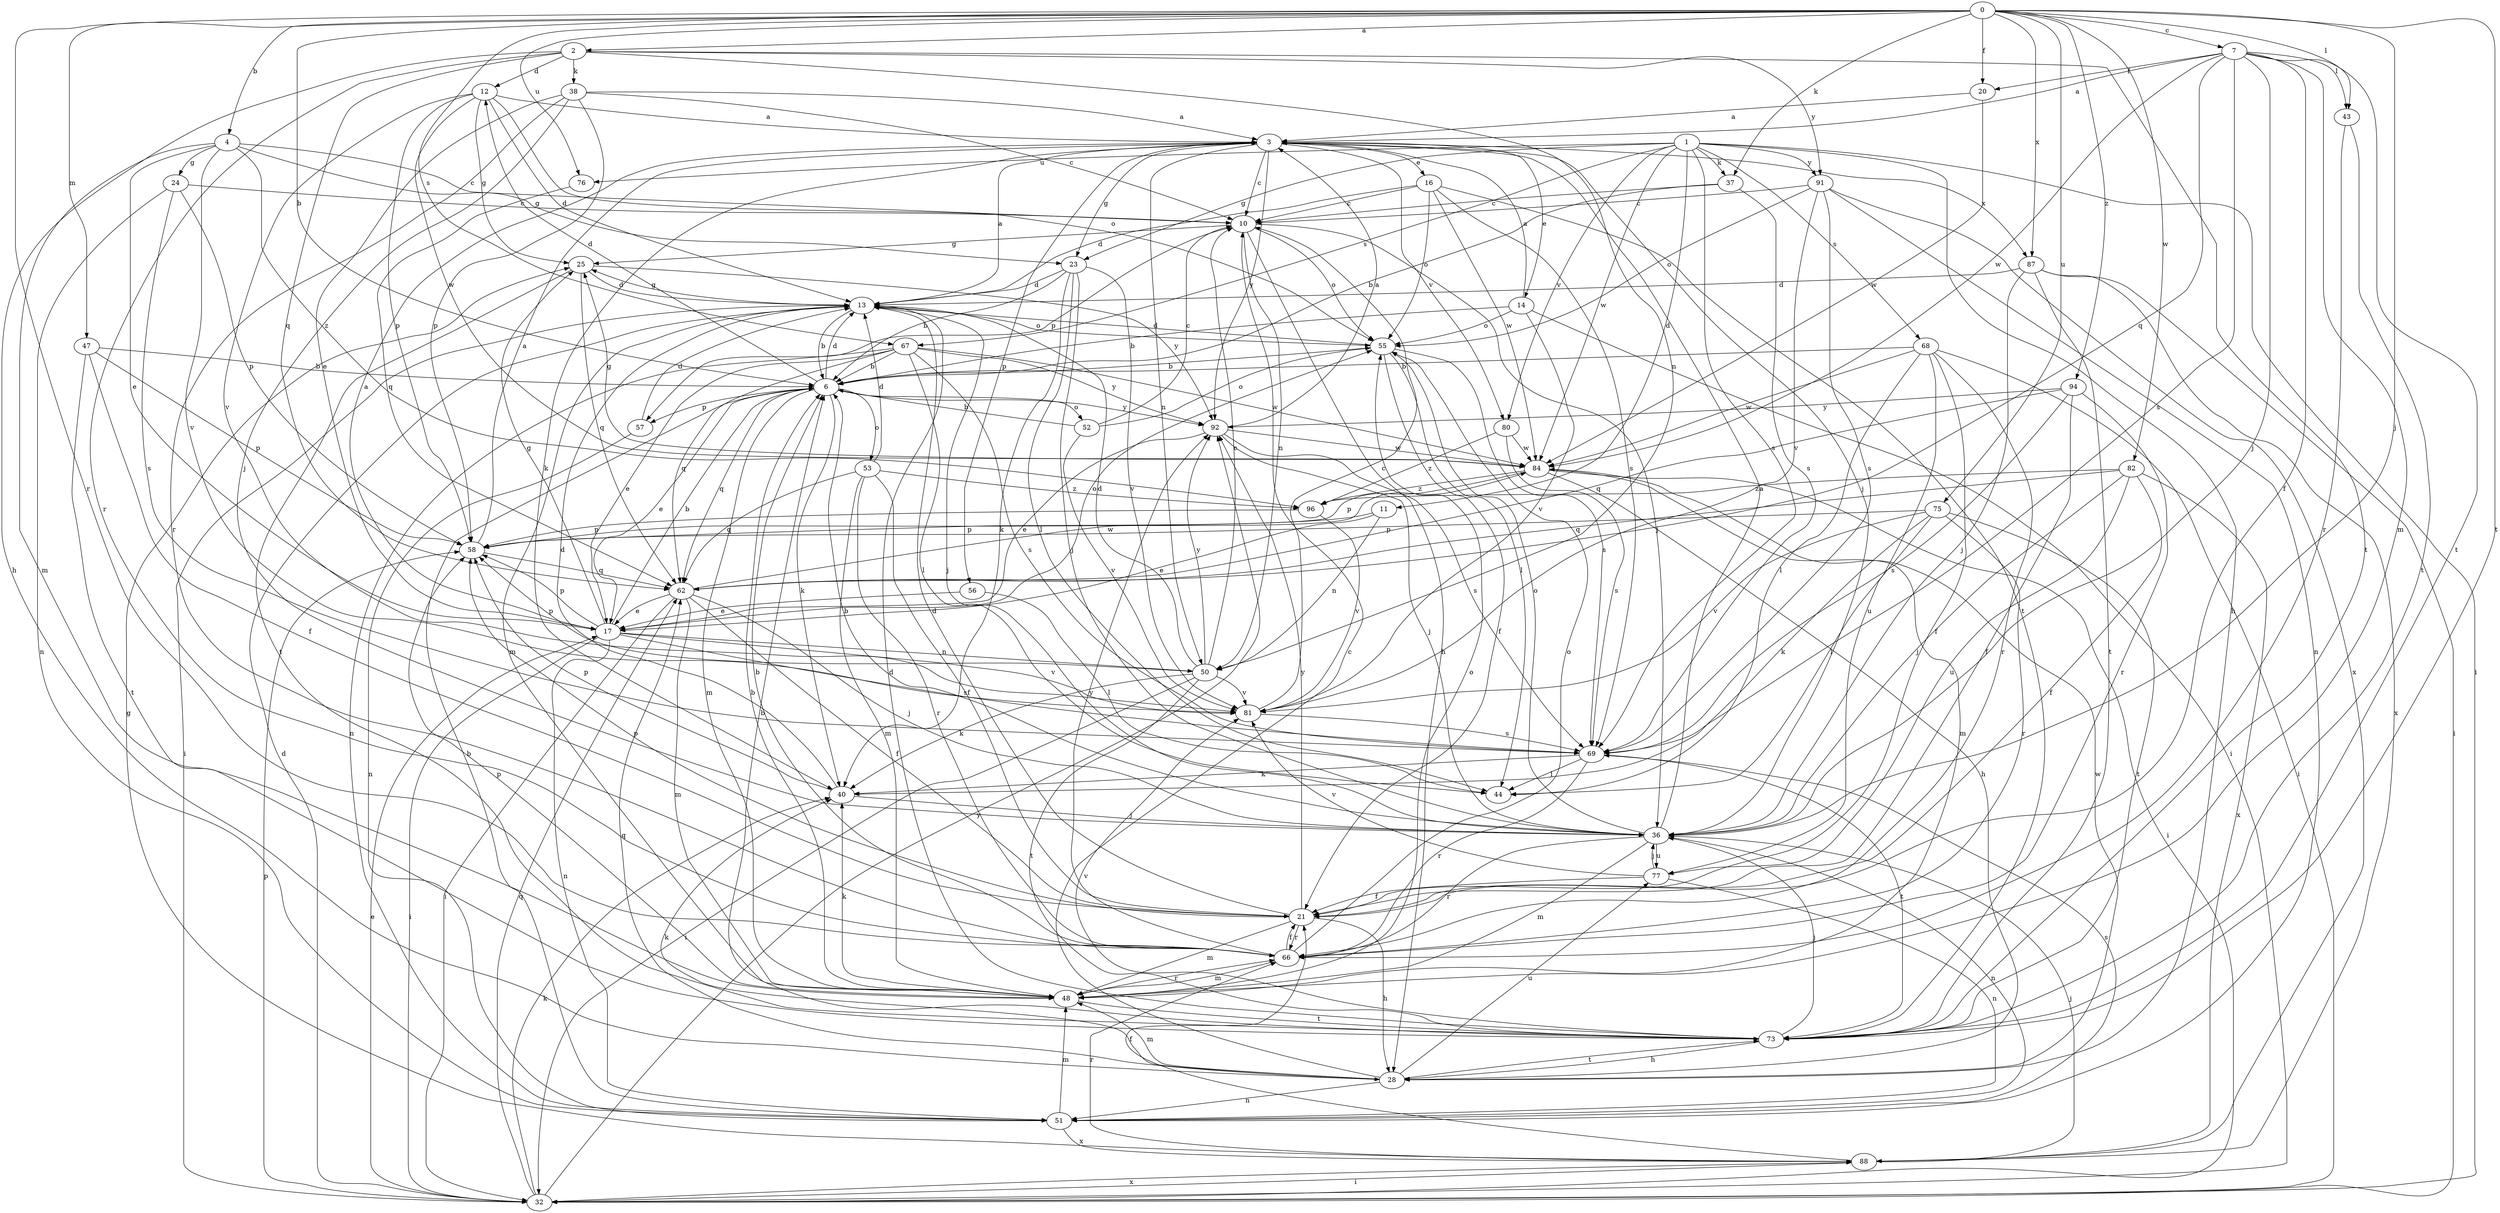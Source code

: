 strict digraph  {
0;
1;
2;
3;
4;
6;
7;
10;
11;
12;
13;
14;
16;
17;
20;
21;
23;
24;
25;
28;
32;
36;
37;
38;
40;
43;
44;
47;
48;
50;
51;
52;
53;
55;
56;
57;
58;
62;
66;
67;
68;
69;
73;
75;
76;
77;
80;
81;
82;
84;
87;
88;
91;
92;
94;
96;
0 -> 2  [label=a];
0 -> 4  [label=b];
0 -> 6  [label=b];
0 -> 7  [label=c];
0 -> 20  [label=f];
0 -> 36  [label=j];
0 -> 37  [label=k];
0 -> 43  [label=l];
0 -> 47  [label=m];
0 -> 66  [label=r];
0 -> 67  [label=s];
0 -> 73  [label=t];
0 -> 75  [label=u];
0 -> 76  [label=u];
0 -> 82  [label=w];
0 -> 87  [label=x];
0 -> 94  [label=z];
1 -> 11  [label=d];
1 -> 23  [label=g];
1 -> 28  [label=h];
1 -> 32  [label=i];
1 -> 37  [label=k];
1 -> 67  [label=s];
1 -> 68  [label=s];
1 -> 69  [label=s];
1 -> 76  [label=u];
1 -> 80  [label=v];
1 -> 84  [label=w];
1 -> 91  [label=y];
2 -> 12  [label=d];
2 -> 28  [label=h];
2 -> 38  [label=k];
2 -> 50  [label=n];
2 -> 62  [label=q];
2 -> 66  [label=r];
2 -> 73  [label=t];
2 -> 91  [label=y];
3 -> 10  [label=c];
3 -> 14  [label=e];
3 -> 16  [label=e];
3 -> 23  [label=g];
3 -> 36  [label=j];
3 -> 40  [label=k];
3 -> 50  [label=n];
3 -> 56  [label=p];
3 -> 80  [label=v];
3 -> 87  [label=x];
3 -> 92  [label=y];
4 -> 10  [label=c];
4 -> 17  [label=e];
4 -> 23  [label=g];
4 -> 24  [label=g];
4 -> 48  [label=m];
4 -> 81  [label=v];
4 -> 96  [label=z];
6 -> 12  [label=d];
6 -> 13  [label=d];
6 -> 17  [label=e];
6 -> 40  [label=k];
6 -> 48  [label=m];
6 -> 52  [label=o];
6 -> 53  [label=o];
6 -> 57  [label=p];
6 -> 62  [label=q];
6 -> 92  [label=y];
7 -> 3  [label=a];
7 -> 20  [label=f];
7 -> 21  [label=f];
7 -> 36  [label=j];
7 -> 43  [label=l];
7 -> 48  [label=m];
7 -> 62  [label=q];
7 -> 69  [label=s];
7 -> 73  [label=t];
7 -> 84  [label=w];
10 -> 25  [label=g];
10 -> 28  [label=h];
10 -> 36  [label=j];
10 -> 50  [label=n];
10 -> 55  [label=o];
10 -> 57  [label=p];
11 -> 17  [label=e];
11 -> 50  [label=n];
11 -> 58  [label=p];
12 -> 3  [label=a];
12 -> 13  [label=d];
12 -> 25  [label=g];
12 -> 55  [label=o];
12 -> 58  [label=p];
12 -> 81  [label=v];
12 -> 84  [label=w];
13 -> 3  [label=a];
13 -> 6  [label=b];
13 -> 25  [label=g];
13 -> 32  [label=i];
13 -> 36  [label=j];
13 -> 48  [label=m];
13 -> 55  [label=o];
14 -> 3  [label=a];
14 -> 6  [label=b];
14 -> 32  [label=i];
14 -> 55  [label=o];
14 -> 81  [label=v];
16 -> 10  [label=c];
16 -> 13  [label=d];
16 -> 55  [label=o];
16 -> 69  [label=s];
16 -> 73  [label=t];
16 -> 84  [label=w];
17 -> 3  [label=a];
17 -> 6  [label=b];
17 -> 25  [label=g];
17 -> 32  [label=i];
17 -> 50  [label=n];
17 -> 51  [label=n];
17 -> 55  [label=o];
17 -> 58  [label=p];
17 -> 69  [label=s];
17 -> 81  [label=v];
20 -> 3  [label=a];
20 -> 84  [label=w];
21 -> 13  [label=d];
21 -> 28  [label=h];
21 -> 48  [label=m];
21 -> 58  [label=p];
21 -> 66  [label=r];
21 -> 92  [label=y];
23 -> 6  [label=b];
23 -> 13  [label=d];
23 -> 36  [label=j];
23 -> 40  [label=k];
23 -> 44  [label=l];
23 -> 81  [label=v];
24 -> 10  [label=c];
24 -> 51  [label=n];
24 -> 58  [label=p];
24 -> 69  [label=s];
25 -> 13  [label=d];
25 -> 62  [label=q];
25 -> 73  [label=t];
25 -> 92  [label=y];
28 -> 10  [label=c];
28 -> 40  [label=k];
28 -> 48  [label=m];
28 -> 51  [label=n];
28 -> 62  [label=q];
28 -> 73  [label=t];
28 -> 77  [label=u];
28 -> 84  [label=w];
32 -> 13  [label=d];
32 -> 17  [label=e];
32 -> 40  [label=k];
32 -> 58  [label=p];
32 -> 62  [label=q];
32 -> 88  [label=x];
32 -> 92  [label=y];
36 -> 3  [label=a];
36 -> 6  [label=b];
36 -> 48  [label=m];
36 -> 51  [label=n];
36 -> 55  [label=o];
36 -> 66  [label=r];
36 -> 77  [label=u];
37 -> 6  [label=b];
37 -> 10  [label=c];
37 -> 69  [label=s];
38 -> 3  [label=a];
38 -> 10  [label=c];
38 -> 17  [label=e];
38 -> 36  [label=j];
38 -> 58  [label=p];
38 -> 66  [label=r];
40 -> 13  [label=d];
40 -> 36  [label=j];
40 -> 58  [label=p];
43 -> 66  [label=r];
43 -> 73  [label=t];
47 -> 6  [label=b];
47 -> 21  [label=f];
47 -> 58  [label=p];
47 -> 73  [label=t];
48 -> 6  [label=b];
48 -> 40  [label=k];
48 -> 55  [label=o];
48 -> 58  [label=p];
48 -> 66  [label=r];
48 -> 73  [label=t];
50 -> 10  [label=c];
50 -> 13  [label=d];
50 -> 32  [label=i];
50 -> 40  [label=k];
50 -> 58  [label=p];
50 -> 73  [label=t];
50 -> 81  [label=v];
50 -> 92  [label=y];
51 -> 6  [label=b];
51 -> 48  [label=m];
51 -> 69  [label=s];
51 -> 88  [label=x];
52 -> 6  [label=b];
52 -> 10  [label=c];
52 -> 55  [label=o];
52 -> 81  [label=v];
53 -> 13  [label=d];
53 -> 21  [label=f];
53 -> 48  [label=m];
53 -> 62  [label=q];
53 -> 66  [label=r];
53 -> 96  [label=z];
55 -> 6  [label=b];
55 -> 13  [label=d];
55 -> 21  [label=f];
55 -> 44  [label=l];
55 -> 69  [label=s];
56 -> 17  [label=e];
56 -> 44  [label=l];
57 -> 13  [label=d];
57 -> 51  [label=n];
58 -> 3  [label=a];
58 -> 62  [label=q];
62 -> 17  [label=e];
62 -> 21  [label=f];
62 -> 32  [label=i];
62 -> 36  [label=j];
62 -> 48  [label=m];
62 -> 84  [label=w];
66 -> 6  [label=b];
66 -> 21  [label=f];
66 -> 48  [label=m];
66 -> 55  [label=o];
66 -> 92  [label=y];
67 -> 6  [label=b];
67 -> 17  [label=e];
67 -> 44  [label=l];
67 -> 51  [label=n];
67 -> 62  [label=q];
67 -> 69  [label=s];
67 -> 84  [label=w];
67 -> 92  [label=y];
68 -> 6  [label=b];
68 -> 21  [label=f];
68 -> 32  [label=i];
68 -> 44  [label=l];
68 -> 66  [label=r];
68 -> 77  [label=u];
68 -> 84  [label=w];
69 -> 40  [label=k];
69 -> 44  [label=l];
69 -> 66  [label=r];
69 -> 73  [label=t];
73 -> 6  [label=b];
73 -> 13  [label=d];
73 -> 28  [label=h];
73 -> 36  [label=j];
73 -> 81  [label=v];
75 -> 40  [label=k];
75 -> 44  [label=l];
75 -> 58  [label=p];
75 -> 66  [label=r];
75 -> 73  [label=t];
75 -> 81  [label=v];
76 -> 62  [label=q];
77 -> 21  [label=f];
77 -> 36  [label=j];
77 -> 51  [label=n];
77 -> 81  [label=v];
80 -> 69  [label=s];
80 -> 84  [label=w];
80 -> 96  [label=z];
81 -> 10  [label=c];
81 -> 69  [label=s];
82 -> 21  [label=f];
82 -> 36  [label=j];
82 -> 62  [label=q];
82 -> 77  [label=u];
82 -> 88  [label=x];
82 -> 96  [label=z];
84 -> 25  [label=g];
84 -> 28  [label=h];
84 -> 32  [label=i];
84 -> 48  [label=m];
84 -> 58  [label=p];
84 -> 96  [label=z];
87 -> 13  [label=d];
87 -> 32  [label=i];
87 -> 36  [label=j];
87 -> 73  [label=t];
87 -> 88  [label=x];
88 -> 21  [label=f];
88 -> 25  [label=g];
88 -> 32  [label=i];
88 -> 36  [label=j];
88 -> 66  [label=r];
91 -> 10  [label=c];
91 -> 51  [label=n];
91 -> 55  [label=o];
91 -> 69  [label=s];
91 -> 81  [label=v];
91 -> 88  [label=x];
92 -> 3  [label=a];
92 -> 17  [label=e];
92 -> 36  [label=j];
92 -> 69  [label=s];
92 -> 84  [label=w];
94 -> 21  [label=f];
94 -> 62  [label=q];
94 -> 66  [label=r];
94 -> 69  [label=s];
94 -> 92  [label=y];
96 -> 58  [label=p];
96 -> 81  [label=v];
}
